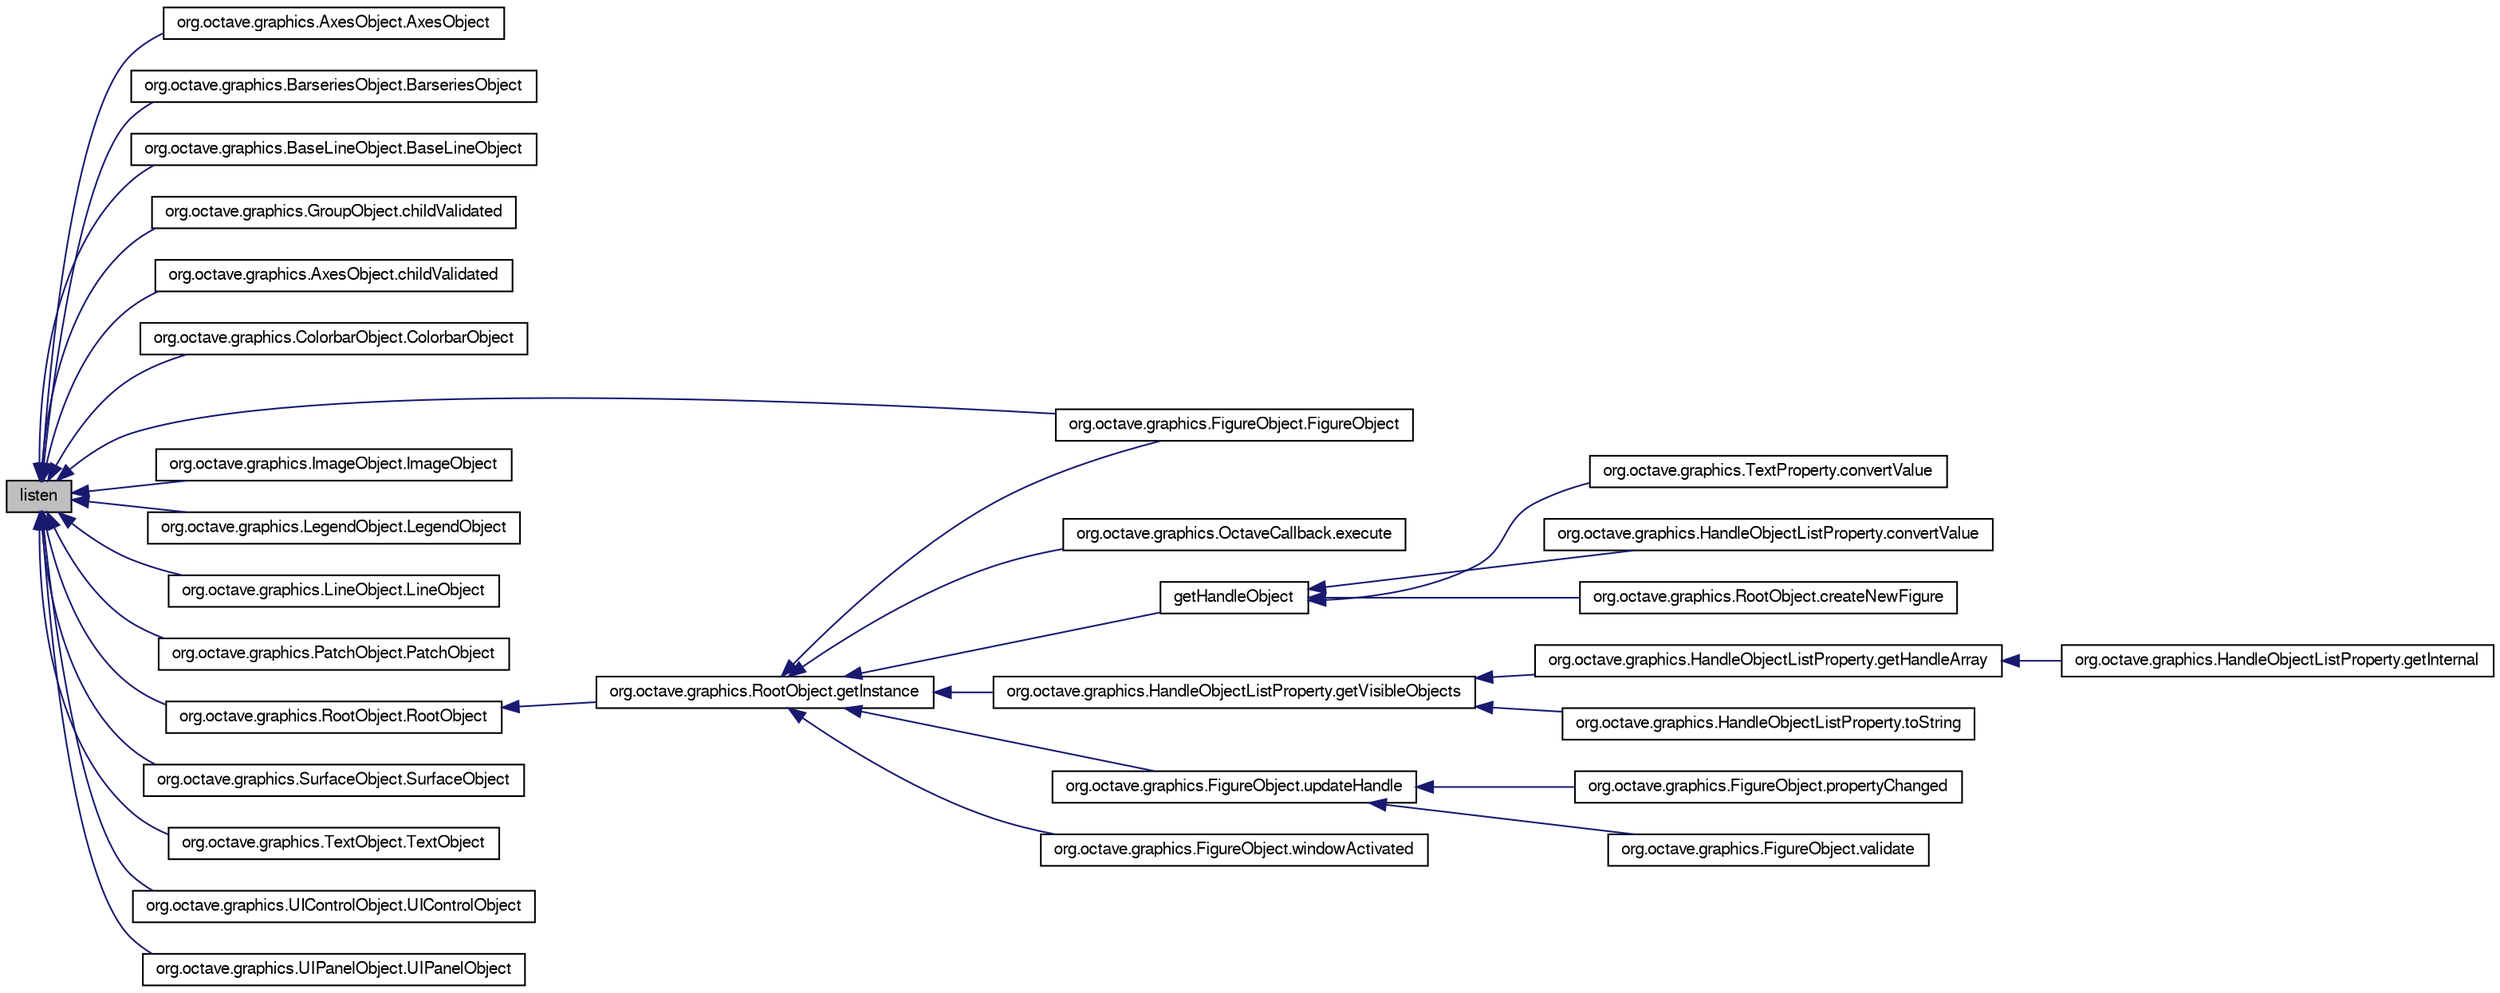 digraph G
{
  edge [fontname="FreeSans",fontsize="10",labelfontname="FreeSans",labelfontsize="10"];
  node [fontname="FreeSans",fontsize="10",shape=record];
  rankdir="LR";
  Node1 [label="listen",height=0.2,width=0.4,color="black", fillcolor="grey75", style="filled" fontcolor="black"];
  Node1 -> Node2 [dir="back",color="midnightblue",fontsize="10",style="solid",fontname="FreeSans"];
  Node2 [label="org.octave.graphics.AxesObject.AxesObject",height=0.2,width=0.4,color="black", fillcolor="white", style="filled",URL="$classorg_1_1octave_1_1graphics_1_1_axes_object.html#a95e48904fe84ed9e2b74777a4b758cdb"];
  Node1 -> Node3 [dir="back",color="midnightblue",fontsize="10",style="solid",fontname="FreeSans"];
  Node3 [label="org.octave.graphics.BarseriesObject.BarseriesObject",height=0.2,width=0.4,color="black", fillcolor="white", style="filled",URL="$classorg_1_1octave_1_1graphics_1_1_barseries_object.html#a50abf61f9991ad3269385b8bcf511738"];
  Node1 -> Node4 [dir="back",color="midnightblue",fontsize="10",style="solid",fontname="FreeSans"];
  Node4 [label="org.octave.graphics.BaseLineObject.BaseLineObject",height=0.2,width=0.4,color="black", fillcolor="white", style="filled",URL="$classorg_1_1octave_1_1graphics_1_1_base_line_object.html#afd3533853b5492e46eb96865d6b72942"];
  Node1 -> Node5 [dir="back",color="midnightblue",fontsize="10",style="solid",fontname="FreeSans"];
  Node5 [label="org.octave.graphics.GroupObject.childValidated",height=0.2,width=0.4,color="black", fillcolor="white", style="filled",URL="$classorg_1_1octave_1_1graphics_1_1_group_object.html#a8968031d1c5eaed3cc667f394cea6ba3"];
  Node1 -> Node6 [dir="back",color="midnightblue",fontsize="10",style="solid",fontname="FreeSans"];
  Node6 [label="org.octave.graphics.AxesObject.childValidated",height=0.2,width=0.4,color="black", fillcolor="white", style="filled",URL="$classorg_1_1octave_1_1graphics_1_1_axes_object.html#a8968031d1c5eaed3cc667f394cea6ba3"];
  Node1 -> Node7 [dir="back",color="midnightblue",fontsize="10",style="solid",fontname="FreeSans"];
  Node7 [label="org.octave.graphics.ColorbarObject.ColorbarObject",height=0.2,width=0.4,color="black", fillcolor="white", style="filled",URL="$classorg_1_1octave_1_1graphics_1_1_colorbar_object.html#a046394702188ee5d3b6354c41d800942"];
  Node1 -> Node8 [dir="back",color="midnightblue",fontsize="10",style="solid",fontname="FreeSans"];
  Node8 [label="org.octave.graphics.FigureObject.FigureObject",height=0.2,width=0.4,color="black", fillcolor="white", style="filled",URL="$classorg_1_1octave_1_1graphics_1_1_figure_object.html#a5573860cef1df0d5df679f47b1a8cbc5"];
  Node1 -> Node9 [dir="back",color="midnightblue",fontsize="10",style="solid",fontname="FreeSans"];
  Node9 [label="org.octave.graphics.ImageObject.ImageObject",height=0.2,width=0.4,color="black", fillcolor="white", style="filled",URL="$classorg_1_1octave_1_1graphics_1_1_image_object.html#a2405160a997dbfe8163eae2dc4710a3f"];
  Node1 -> Node10 [dir="back",color="midnightblue",fontsize="10",style="solid",fontname="FreeSans"];
  Node10 [label="org.octave.graphics.LegendObject.LegendObject",height=0.2,width=0.4,color="black", fillcolor="white", style="filled",URL="$classorg_1_1octave_1_1graphics_1_1_legend_object.html#af481b72f794bf09cd6a2bf647172ca5d"];
  Node1 -> Node11 [dir="back",color="midnightblue",fontsize="10",style="solid",fontname="FreeSans"];
  Node11 [label="org.octave.graphics.LineObject.LineObject",height=0.2,width=0.4,color="black", fillcolor="white", style="filled",URL="$classorg_1_1octave_1_1graphics_1_1_line_object.html#a54cb0d7042066bf6f55f1389aef4f354"];
  Node1 -> Node12 [dir="back",color="midnightblue",fontsize="10",style="solid",fontname="FreeSans"];
  Node12 [label="org.octave.graphics.PatchObject.PatchObject",height=0.2,width=0.4,color="black", fillcolor="white", style="filled",URL="$classorg_1_1octave_1_1graphics_1_1_patch_object.html#a26b8280ba749fcce809fa348a6629db3"];
  Node1 -> Node13 [dir="back",color="midnightblue",fontsize="10",style="solid",fontname="FreeSans"];
  Node13 [label="org.octave.graphics.RootObject.RootObject",height=0.2,width=0.4,color="black", fillcolor="white", style="filled",URL="$classorg_1_1octave_1_1graphics_1_1_root_object.html#a76fd4632f5dc1210c78d63dfcdab9d97"];
  Node13 -> Node14 [dir="back",color="midnightblue",fontsize="10",style="solid",fontname="FreeSans"];
  Node14 [label="org.octave.graphics.RootObject.getInstance",height=0.2,width=0.4,color="black", fillcolor="white", style="filled",URL="$classorg_1_1octave_1_1graphics_1_1_root_object.html#a573e273349bf21ddf5ad2c23fab0282d"];
  Node14 -> Node15 [dir="back",color="midnightblue",fontsize="10",style="solid",fontname="FreeSans"];
  Node15 [label="org.octave.graphics.OctaveCallback.execute",height=0.2,width=0.4,color="black", fillcolor="white", style="filled",URL="$classorg_1_1octave_1_1graphics_1_1_octave_callback.html#aa2d270d5f2a626a6610caf782b16df04"];
  Node14 -> Node8 [dir="back",color="midnightblue",fontsize="10",style="solid",fontname="FreeSans"];
  Node14 -> Node16 [dir="back",color="midnightblue",fontsize="10",style="solid",fontname="FreeSans"];
  Node16 [label="getHandleObject",height=0.2,width=0.4,color="black", fillcolor="white", style="filled",URL="$classorg_1_1octave_1_1graphics_1_1_handle_object.html#a7865542c9adad89606d63ec48f20a500"];
  Node16 -> Node17 [dir="back",color="midnightblue",fontsize="10",style="solid",fontname="FreeSans"];
  Node17 [label="org.octave.graphics.TextProperty.convertValue",height=0.2,width=0.4,color="black", fillcolor="white", style="filled",URL="$classorg_1_1octave_1_1graphics_1_1_text_property.html#a0cf42e0d902221b9bc1468664b67af61"];
  Node16 -> Node18 [dir="back",color="midnightblue",fontsize="10",style="solid",fontname="FreeSans"];
  Node18 [label="org.octave.graphics.HandleObjectListProperty.convertValue",height=0.2,width=0.4,color="black", fillcolor="white", style="filled",URL="$classorg_1_1octave_1_1graphics_1_1_handle_object_list_property.html#a0cf42e0d902221b9bc1468664b67af61"];
  Node16 -> Node19 [dir="back",color="midnightblue",fontsize="10",style="solid",fontname="FreeSans"];
  Node19 [label="org.octave.graphics.RootObject.createNewFigure",height=0.2,width=0.4,color="black", fillcolor="white", style="filled",URL="$classorg_1_1octave_1_1graphics_1_1_root_object.html#a888b949f2febd7dedd40676a3828c4d3"];
  Node14 -> Node20 [dir="back",color="midnightblue",fontsize="10",style="solid",fontname="FreeSans"];
  Node20 [label="org.octave.graphics.HandleObjectListProperty.getVisibleObjects",height=0.2,width=0.4,color="black", fillcolor="white", style="filled",URL="$classorg_1_1octave_1_1graphics_1_1_handle_object_list_property.html#a7e964e8d4d9ade716cdc8fdbeb2dde0d"];
  Node20 -> Node21 [dir="back",color="midnightblue",fontsize="10",style="solid",fontname="FreeSans"];
  Node21 [label="org.octave.graphics.HandleObjectListProperty.getHandleArray",height=0.2,width=0.4,color="black", fillcolor="white", style="filled",URL="$classorg_1_1octave_1_1graphics_1_1_handle_object_list_property.html#a8669b76eeef96a93585a3321f8b2d6a4"];
  Node21 -> Node22 [dir="back",color="midnightblue",fontsize="10",style="solid",fontname="FreeSans"];
  Node22 [label="org.octave.graphics.HandleObjectListProperty.getInternal",height=0.2,width=0.4,color="black", fillcolor="white", style="filled",URL="$classorg_1_1octave_1_1graphics_1_1_handle_object_list_property.html#ad340ce6b4372958894010fd520fc3ee9"];
  Node20 -> Node23 [dir="back",color="midnightblue",fontsize="10",style="solid",fontname="FreeSans"];
  Node23 [label="org.octave.graphics.HandleObjectListProperty.toString",height=0.2,width=0.4,color="black", fillcolor="white", style="filled",URL="$classorg_1_1octave_1_1graphics_1_1_handle_object_list_property.html#ad146fa8579a5f8a876c4688cc5a68520"];
  Node14 -> Node24 [dir="back",color="midnightblue",fontsize="10",style="solid",fontname="FreeSans"];
  Node24 [label="org.octave.graphics.FigureObject.updateHandle",height=0.2,width=0.4,color="black", fillcolor="white", style="filled",URL="$classorg_1_1octave_1_1graphics_1_1_figure_object.html#ae367576862ebb12f1eced29418643e47"];
  Node24 -> Node25 [dir="back",color="midnightblue",fontsize="10",style="solid",fontname="FreeSans"];
  Node25 [label="org.octave.graphics.FigureObject.propertyChanged",height=0.2,width=0.4,color="black", fillcolor="white", style="filled",URL="$classorg_1_1octave_1_1graphics_1_1_figure_object.html#a15b63fbbc7c3a7ad69eb51e60232e1cb"];
  Node24 -> Node26 [dir="back",color="midnightblue",fontsize="10",style="solid",fontname="FreeSans"];
  Node26 [label="org.octave.graphics.FigureObject.validate",height=0.2,width=0.4,color="black", fillcolor="white", style="filled",URL="$classorg_1_1octave_1_1graphics_1_1_figure_object.html#a41d45236c37b75848f4b1667a11fb50e"];
  Node14 -> Node27 [dir="back",color="midnightblue",fontsize="10",style="solid",fontname="FreeSans"];
  Node27 [label="org.octave.graphics.FigureObject.windowActivated",height=0.2,width=0.4,color="black", fillcolor="white", style="filled",URL="$classorg_1_1octave_1_1graphics_1_1_figure_object.html#a47139da1b0ae40a87ddf834298b00258"];
  Node1 -> Node28 [dir="back",color="midnightblue",fontsize="10",style="solid",fontname="FreeSans"];
  Node28 [label="org.octave.graphics.SurfaceObject.SurfaceObject",height=0.2,width=0.4,color="black", fillcolor="white", style="filled",URL="$classorg_1_1octave_1_1graphics_1_1_surface_object.html#a9972e0c51b151622ac773a2df1eb05ce"];
  Node1 -> Node29 [dir="back",color="midnightblue",fontsize="10",style="solid",fontname="FreeSans"];
  Node29 [label="org.octave.graphics.TextObject.TextObject",height=0.2,width=0.4,color="black", fillcolor="white", style="filled",URL="$classorg_1_1octave_1_1graphics_1_1_text_object.html#a81ee4ccf2f0edb3d694b3d10d60821a0"];
  Node1 -> Node30 [dir="back",color="midnightblue",fontsize="10",style="solid",fontname="FreeSans"];
  Node30 [label="org.octave.graphics.UIControlObject.UIControlObject",height=0.2,width=0.4,color="black", fillcolor="white", style="filled",URL="$classorg_1_1octave_1_1graphics_1_1_u_i_control_object.html#a50ab420be920003dd0c670eb9d18ea78"];
  Node1 -> Node31 [dir="back",color="midnightblue",fontsize="10",style="solid",fontname="FreeSans"];
  Node31 [label="org.octave.graphics.UIPanelObject.UIPanelObject",height=0.2,width=0.4,color="black", fillcolor="white", style="filled",URL="$classorg_1_1octave_1_1graphics_1_1_u_i_panel_object.html#a61532cd077fc8e6b204b2eaccb6ac62b"];
}
